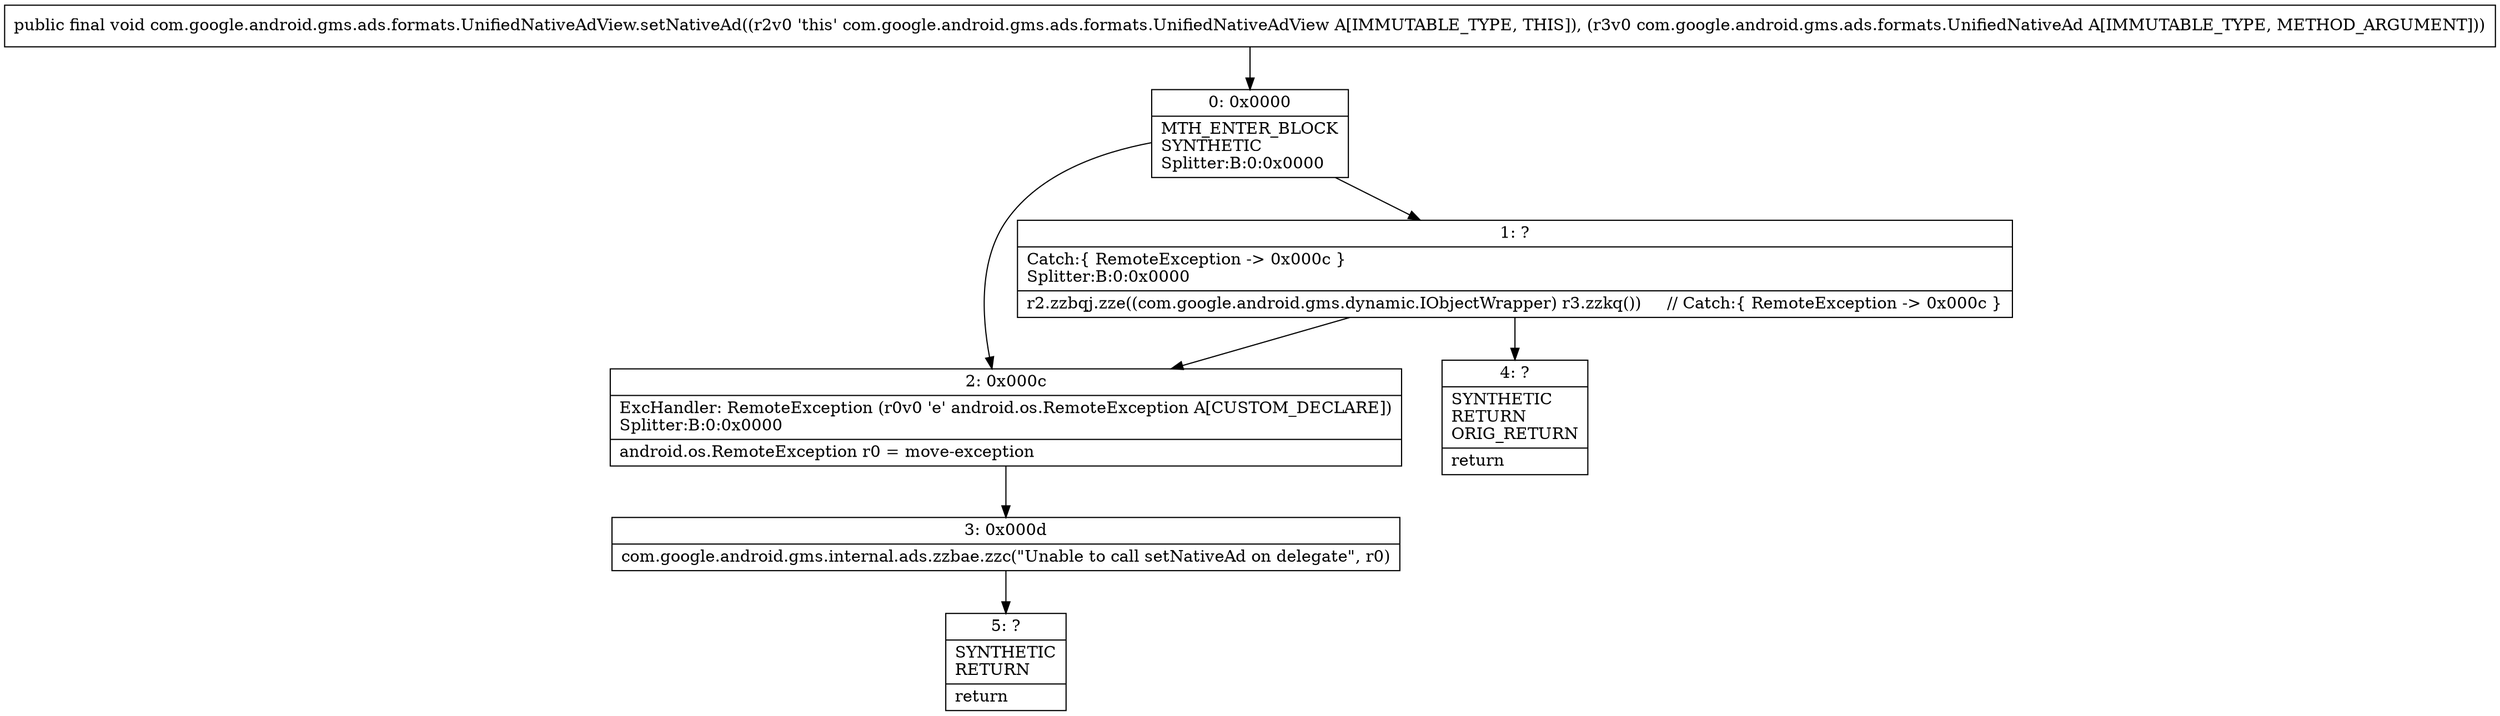 digraph "CFG forcom.google.android.gms.ads.formats.UnifiedNativeAdView.setNativeAd(Lcom\/google\/android\/gms\/ads\/formats\/UnifiedNativeAd;)V" {
Node_0 [shape=record,label="{0\:\ 0x0000|MTH_ENTER_BLOCK\lSYNTHETIC\lSplitter:B:0:0x0000\l}"];
Node_1 [shape=record,label="{1\:\ ?|Catch:\{ RemoteException \-\> 0x000c \}\lSplitter:B:0:0x0000\l|r2.zzbqj.zze((com.google.android.gms.dynamic.IObjectWrapper) r3.zzkq())     \/\/ Catch:\{ RemoteException \-\> 0x000c \}\l}"];
Node_2 [shape=record,label="{2\:\ 0x000c|ExcHandler: RemoteException (r0v0 'e' android.os.RemoteException A[CUSTOM_DECLARE])\lSplitter:B:0:0x0000\l|android.os.RemoteException r0 = move\-exception\l}"];
Node_3 [shape=record,label="{3\:\ 0x000d|com.google.android.gms.internal.ads.zzbae.zzc(\"Unable to call setNativeAd on delegate\", r0)\l}"];
Node_4 [shape=record,label="{4\:\ ?|SYNTHETIC\lRETURN\lORIG_RETURN\l|return\l}"];
Node_5 [shape=record,label="{5\:\ ?|SYNTHETIC\lRETURN\l|return\l}"];
MethodNode[shape=record,label="{public final void com.google.android.gms.ads.formats.UnifiedNativeAdView.setNativeAd((r2v0 'this' com.google.android.gms.ads.formats.UnifiedNativeAdView A[IMMUTABLE_TYPE, THIS]), (r3v0 com.google.android.gms.ads.formats.UnifiedNativeAd A[IMMUTABLE_TYPE, METHOD_ARGUMENT])) }"];
MethodNode -> Node_0;
Node_0 -> Node_1;
Node_0 -> Node_2;
Node_1 -> Node_2;
Node_1 -> Node_4;
Node_2 -> Node_3;
Node_3 -> Node_5;
}

